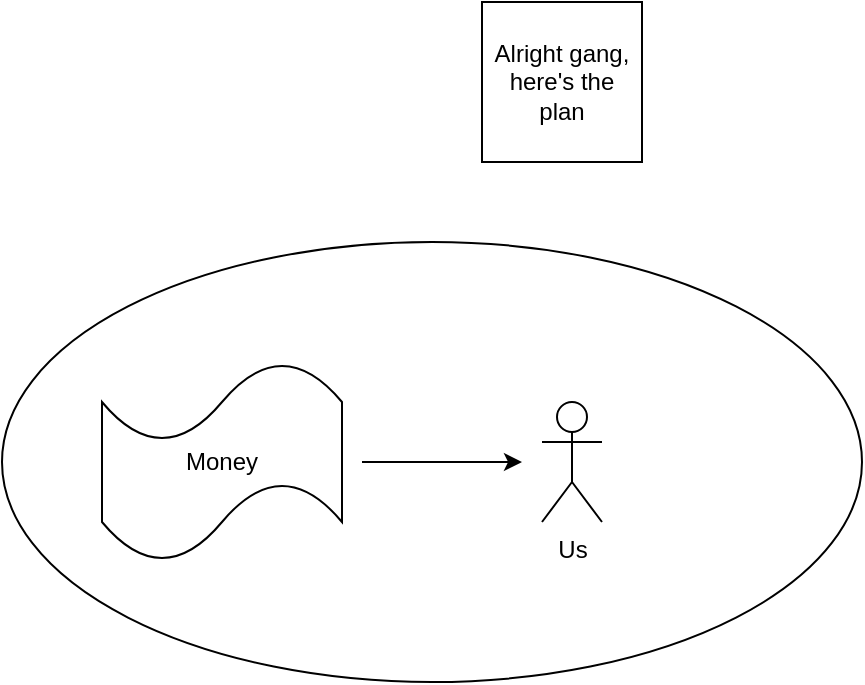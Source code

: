 <mxfile version="14.6.3" type="github">
  <diagram id="QiVoziARZaSNwG7O52th" name="Page-1">
    <mxGraphModel dx="460" dy="691" grid="1" gridSize="10" guides="1" tooltips="1" connect="1" arrows="1" fold="1" page="1" pageScale="1" pageWidth="850" pageHeight="1100" math="0" shadow="0">
      <root>
        <mxCell id="0" />
        <mxCell id="1" parent="0" />
        <mxCell id="Y4ObP2GYuTZHjgmCxFM4-5" value="" style="ellipse;whiteSpace=wrap;html=1;" vertex="1" parent="1">
          <mxGeometry x="10" y="290" width="430" height="220" as="geometry" />
        </mxCell>
        <mxCell id="Y4ObP2GYuTZHjgmCxFM4-1" value="Us" style="shape=umlActor;verticalLabelPosition=bottom;verticalAlign=top;html=1;outlineConnect=0;" vertex="1" parent="1">
          <mxGeometry x="280" y="370" width="30" height="60" as="geometry" />
        </mxCell>
        <mxCell id="Y4ObP2GYuTZHjgmCxFM4-2" value="Money" style="shape=tape;whiteSpace=wrap;html=1;" vertex="1" parent="1">
          <mxGeometry x="60" y="350" width="120" height="100" as="geometry" />
        </mxCell>
        <mxCell id="Y4ObP2GYuTZHjgmCxFM4-3" value="" style="endArrow=classic;html=1;" edge="1" parent="1">
          <mxGeometry width="50" height="50" relative="1" as="geometry">
            <mxPoint x="190" y="400" as="sourcePoint" />
            <mxPoint x="270" y="400" as="targetPoint" />
          </mxGeometry>
        </mxCell>
        <mxCell id="Y4ObP2GYuTZHjgmCxFM4-4" value="Alright gang, here&#39;s the plan" style="whiteSpace=wrap;html=1;aspect=fixed;" vertex="1" parent="1">
          <mxGeometry x="250" y="170" width="80" height="80" as="geometry" />
        </mxCell>
      </root>
    </mxGraphModel>
  </diagram>
</mxfile>
